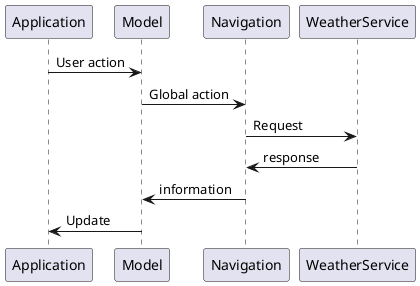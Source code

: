@startuml
'https://plantuml.com/sequence-diagram

Application -> Model : User action
Model -> Navigation : Global action
Navigation -> WeatherService : Request
WeatherService -> Navigation : response
Navigation -> Model : information
Model -> Application : Update

@enduml